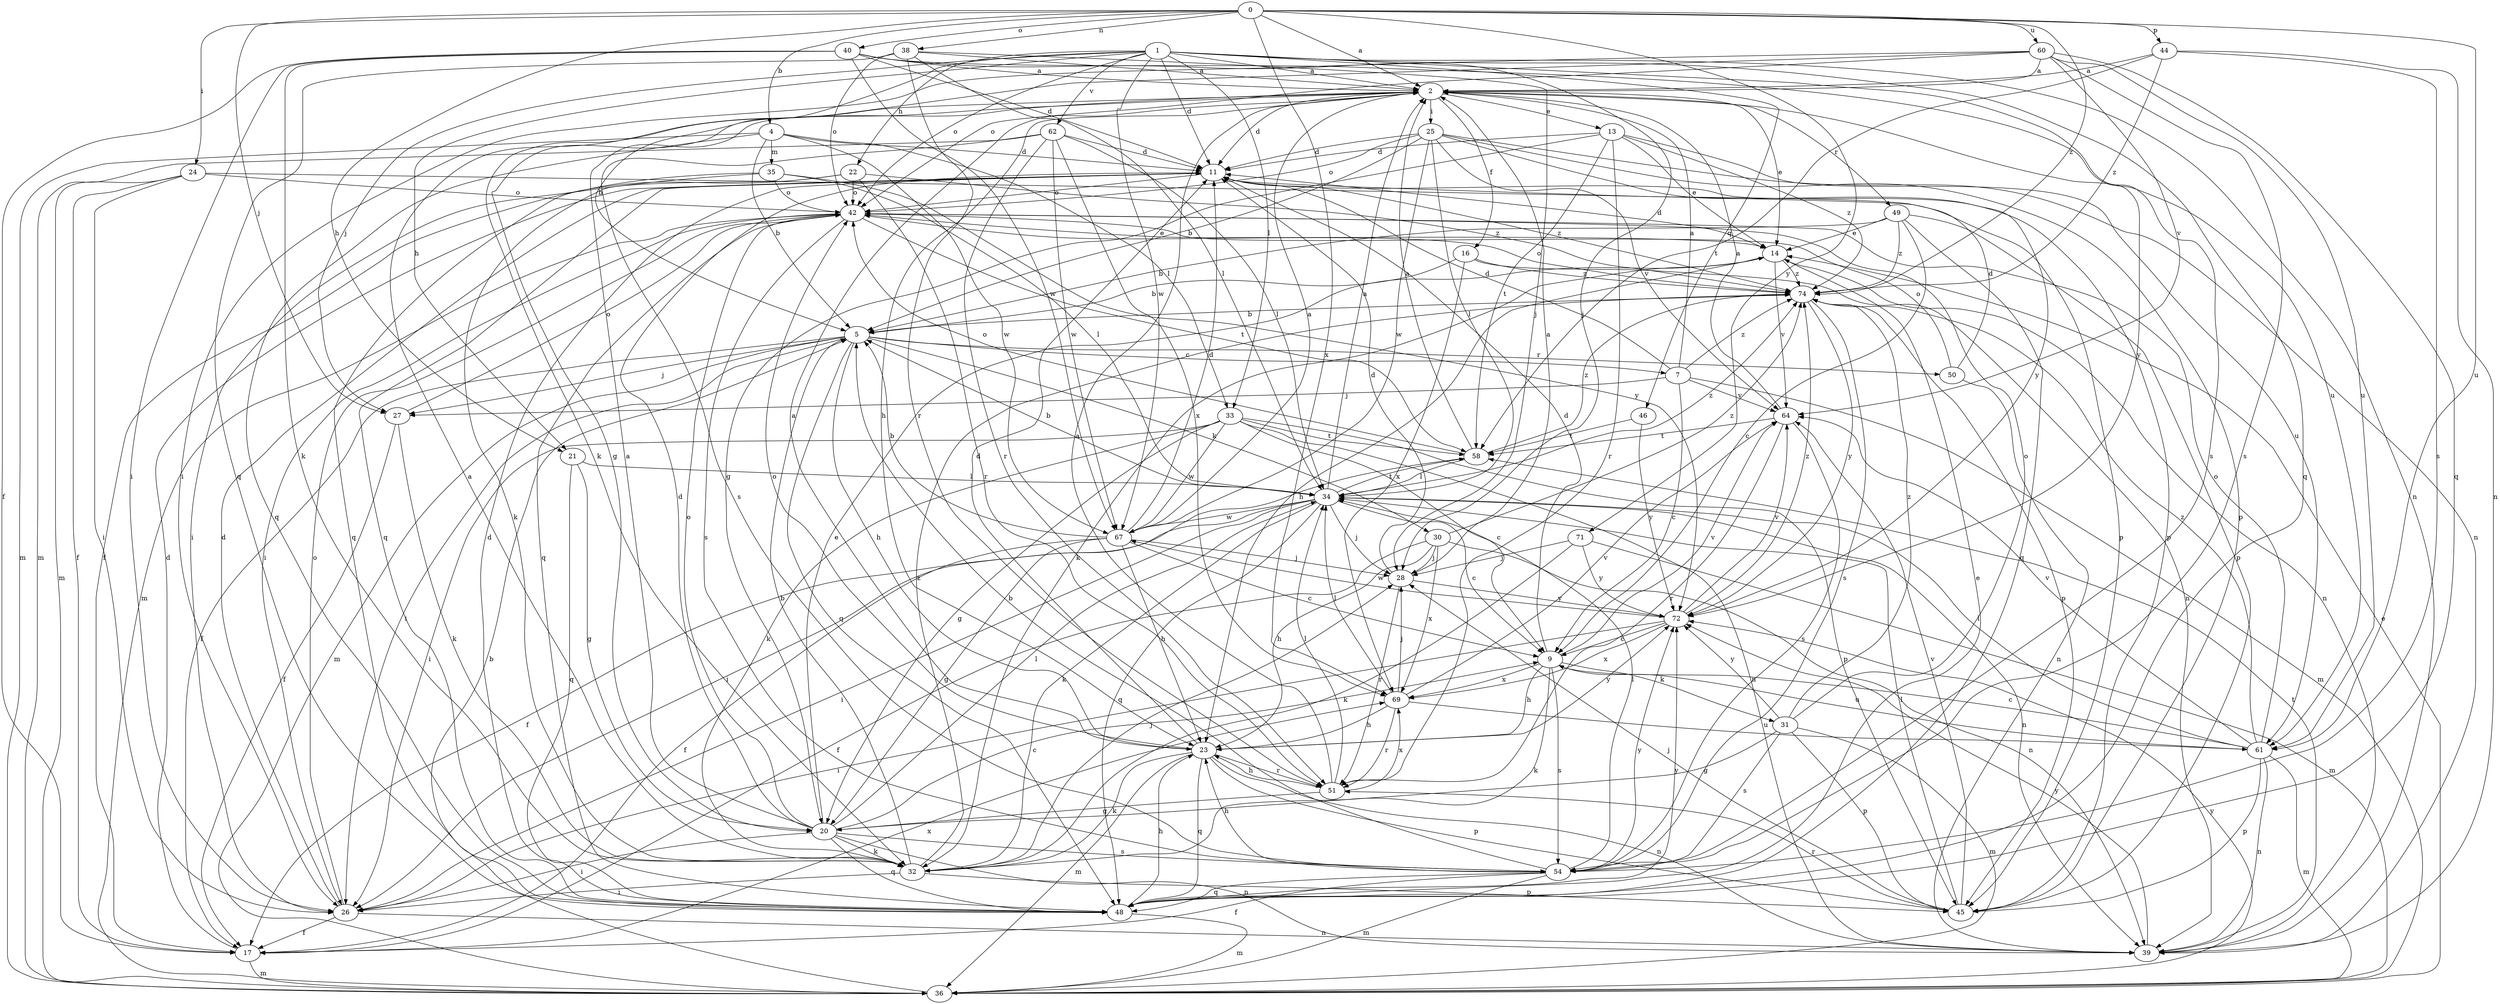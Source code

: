 strict digraph  {
0;
1;
2;
4;
5;
7;
9;
11;
13;
14;
16;
17;
20;
21;
22;
23;
24;
25;
26;
27;
28;
30;
31;
32;
33;
34;
35;
36;
38;
39;
40;
42;
44;
45;
46;
48;
49;
50;
51;
54;
58;
60;
61;
62;
64;
67;
69;
71;
72;
74;
0 -> 2  [label=a];
0 -> 4  [label=b];
0 -> 21  [label=h];
0 -> 24  [label=i];
0 -> 27  [label=j];
0 -> 38  [label=n];
0 -> 40  [label=o];
0 -> 44  [label=p];
0 -> 60  [label=u];
0 -> 61  [label=u];
0 -> 69  [label=x];
0 -> 71  [label=y];
0 -> 74  [label=z];
1 -> 2  [label=a];
1 -> 5  [label=b];
1 -> 11  [label=d];
1 -> 21  [label=h];
1 -> 22  [label=h];
1 -> 27  [label=j];
1 -> 33  [label=l];
1 -> 39  [label=n];
1 -> 42  [label=o];
1 -> 46  [label=q];
1 -> 48  [label=q];
1 -> 54  [label=s];
1 -> 62  [label=v];
1 -> 67  [label=w];
2 -> 11  [label=d];
2 -> 13  [label=e];
2 -> 14  [label=e];
2 -> 16  [label=f];
2 -> 20  [label=g];
2 -> 23  [label=h];
2 -> 25  [label=i];
2 -> 49  [label=r];
2 -> 72  [label=y];
4 -> 5  [label=b];
4 -> 11  [label=d];
4 -> 33  [label=l];
4 -> 35  [label=m];
4 -> 36  [label=m];
4 -> 48  [label=q];
4 -> 67  [label=w];
5 -> 7  [label=c];
5 -> 17  [label=f];
5 -> 23  [label=h];
5 -> 26  [label=i];
5 -> 27  [label=j];
5 -> 30  [label=k];
5 -> 36  [label=m];
5 -> 48  [label=q];
5 -> 50  [label=r];
7 -> 2  [label=a];
7 -> 9  [label=c];
7 -> 11  [label=d];
7 -> 27  [label=j];
7 -> 36  [label=m];
7 -> 64  [label=v];
7 -> 74  [label=z];
9 -> 11  [label=d];
9 -> 23  [label=h];
9 -> 31  [label=k];
9 -> 32  [label=k];
9 -> 54  [label=s];
9 -> 61  [label=u];
9 -> 64  [label=v];
9 -> 69  [label=x];
11 -> 42  [label=o];
11 -> 45  [label=p];
11 -> 48  [label=q];
11 -> 74  [label=z];
13 -> 11  [label=d];
13 -> 14  [label=e];
13 -> 20  [label=g];
13 -> 51  [label=r];
13 -> 58  [label=t];
13 -> 61  [label=u];
13 -> 74  [label=z];
14 -> 11  [label=d];
14 -> 23  [label=h];
14 -> 32  [label=k];
14 -> 39  [label=n];
14 -> 64  [label=v];
14 -> 74  [label=z];
16 -> 5  [label=b];
16 -> 39  [label=n];
16 -> 69  [label=x];
16 -> 74  [label=z];
17 -> 11  [label=d];
17 -> 36  [label=m];
17 -> 69  [label=x];
20 -> 2  [label=a];
20 -> 9  [label=c];
20 -> 11  [label=d];
20 -> 14  [label=e];
20 -> 26  [label=i];
20 -> 32  [label=k];
20 -> 34  [label=l];
20 -> 39  [label=n];
20 -> 42  [label=o];
20 -> 48  [label=q];
20 -> 54  [label=s];
21 -> 20  [label=g];
21 -> 34  [label=l];
21 -> 48  [label=q];
22 -> 17  [label=f];
22 -> 32  [label=k];
22 -> 42  [label=o];
22 -> 51  [label=r];
22 -> 74  [label=z];
23 -> 2  [label=a];
23 -> 11  [label=d];
23 -> 32  [label=k];
23 -> 36  [label=m];
23 -> 39  [label=n];
23 -> 42  [label=o];
23 -> 45  [label=p];
23 -> 48  [label=q];
23 -> 51  [label=r];
23 -> 72  [label=y];
24 -> 17  [label=f];
24 -> 26  [label=i];
24 -> 36  [label=m];
24 -> 42  [label=o];
24 -> 45  [label=p];
25 -> 5  [label=b];
25 -> 11  [label=d];
25 -> 34  [label=l];
25 -> 39  [label=n];
25 -> 42  [label=o];
25 -> 45  [label=p];
25 -> 64  [label=v];
25 -> 67  [label=w];
25 -> 72  [label=y];
26 -> 11  [label=d];
26 -> 17  [label=f];
26 -> 39  [label=n];
26 -> 42  [label=o];
27 -> 17  [label=f];
27 -> 32  [label=k];
27 -> 42  [label=o];
28 -> 2  [label=a];
28 -> 11  [label=d];
28 -> 51  [label=r];
28 -> 72  [label=y];
30 -> 17  [label=f];
30 -> 23  [label=h];
30 -> 28  [label=j];
30 -> 39  [label=n];
30 -> 69  [label=x];
30 -> 74  [label=z];
31 -> 20  [label=g];
31 -> 36  [label=m];
31 -> 42  [label=o];
31 -> 45  [label=p];
31 -> 54  [label=s];
31 -> 72  [label=y];
31 -> 74  [label=z];
32 -> 2  [label=a];
32 -> 5  [label=b];
32 -> 26  [label=i];
32 -> 28  [label=j];
32 -> 45  [label=p];
32 -> 74  [label=z];
33 -> 9  [label=c];
33 -> 20  [label=g];
33 -> 26  [label=i];
33 -> 32  [label=k];
33 -> 39  [label=n];
33 -> 45  [label=p];
33 -> 58  [label=t];
33 -> 67  [label=w];
34 -> 2  [label=a];
34 -> 5  [label=b];
34 -> 9  [label=c];
34 -> 17  [label=f];
34 -> 26  [label=i];
34 -> 28  [label=j];
34 -> 32  [label=k];
34 -> 39  [label=n];
34 -> 48  [label=q];
34 -> 58  [label=t];
34 -> 67  [label=w];
34 -> 74  [label=z];
35 -> 26  [label=i];
35 -> 34  [label=l];
35 -> 42  [label=o];
35 -> 48  [label=q];
35 -> 72  [label=y];
36 -> 5  [label=b];
36 -> 14  [label=e];
36 -> 72  [label=y];
38 -> 2  [label=a];
38 -> 28  [label=j];
38 -> 34  [label=l];
38 -> 42  [label=o];
38 -> 48  [label=q];
38 -> 51  [label=r];
39 -> 58  [label=t];
39 -> 72  [label=y];
40 -> 2  [label=a];
40 -> 11  [label=d];
40 -> 17  [label=f];
40 -> 26  [label=i];
40 -> 28  [label=j];
40 -> 32  [label=k];
40 -> 61  [label=u];
40 -> 67  [label=w];
42 -> 14  [label=e];
42 -> 26  [label=i];
42 -> 36  [label=m];
42 -> 48  [label=q];
42 -> 54  [label=s];
42 -> 58  [label=t];
44 -> 2  [label=a];
44 -> 39  [label=n];
44 -> 54  [label=s];
44 -> 58  [label=t];
44 -> 74  [label=z];
45 -> 28  [label=j];
45 -> 34  [label=l];
45 -> 51  [label=r];
45 -> 64  [label=v];
46 -> 58  [label=t];
46 -> 72  [label=y];
48 -> 11  [label=d];
48 -> 14  [label=e];
48 -> 23  [label=h];
48 -> 36  [label=m];
48 -> 72  [label=y];
49 -> 5  [label=b];
49 -> 9  [label=c];
49 -> 14  [label=e];
49 -> 45  [label=p];
49 -> 48  [label=q];
49 -> 74  [label=z];
50 -> 11  [label=d];
50 -> 39  [label=n];
50 -> 42  [label=o];
51 -> 2  [label=a];
51 -> 20  [label=g];
51 -> 23  [label=h];
51 -> 34  [label=l];
51 -> 69  [label=x];
54 -> 5  [label=b];
54 -> 17  [label=f];
54 -> 23  [label=h];
54 -> 34  [label=l];
54 -> 36  [label=m];
54 -> 48  [label=q];
54 -> 72  [label=y];
58 -> 2  [label=a];
58 -> 26  [label=i];
58 -> 34  [label=l];
58 -> 42  [label=o];
58 -> 74  [label=z];
60 -> 2  [label=a];
60 -> 26  [label=i];
60 -> 32  [label=k];
60 -> 42  [label=o];
60 -> 48  [label=q];
60 -> 54  [label=s];
60 -> 61  [label=u];
60 -> 64  [label=v];
61 -> 9  [label=c];
61 -> 34  [label=l];
61 -> 36  [label=m];
61 -> 39  [label=n];
61 -> 42  [label=o];
61 -> 45  [label=p];
61 -> 64  [label=v];
61 -> 74  [label=z];
62 -> 11  [label=d];
62 -> 34  [label=l];
62 -> 36  [label=m];
62 -> 51  [label=r];
62 -> 54  [label=s];
62 -> 67  [label=w];
62 -> 69  [label=x];
64 -> 2  [label=a];
64 -> 51  [label=r];
64 -> 54  [label=s];
64 -> 58  [label=t];
67 -> 2  [label=a];
67 -> 5  [label=b];
67 -> 9  [label=c];
67 -> 11  [label=d];
67 -> 17  [label=f];
67 -> 20  [label=g];
67 -> 23  [label=h];
67 -> 28  [label=j];
69 -> 23  [label=h];
69 -> 28  [label=j];
69 -> 34  [label=l];
69 -> 51  [label=r];
69 -> 61  [label=u];
69 -> 64  [label=v];
71 -> 28  [label=j];
71 -> 32  [label=k];
71 -> 36  [label=m];
71 -> 72  [label=y];
72 -> 9  [label=c];
72 -> 26  [label=i];
72 -> 64  [label=v];
72 -> 67  [label=w];
72 -> 69  [label=x];
72 -> 74  [label=z];
74 -> 5  [label=b];
74 -> 42  [label=o];
74 -> 45  [label=p];
74 -> 54  [label=s];
74 -> 72  [label=y];
}
